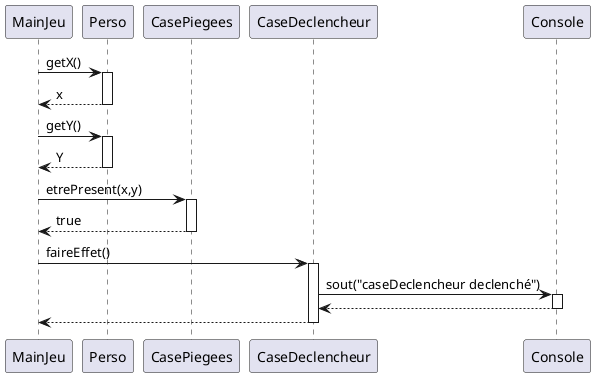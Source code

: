 @startuml
'https://plantuml.com/sequence-diagram

MainJeu -> Perso : getX()
activate Perso
Perso --> MainJeu : x
deactivate Perso

MainJeu -> Perso : getY()
activate Perso
Perso --> MainJeu : Y
deactivate Perso

MainJeu -> CasePiegees : etrePresent(x,y)
activate CasePiegees
CasePiegees --> MainJeu : true
deactivate CasePiegees

MainJeu -> CaseDeclencheur : faireEffet()
activate CaseDeclencheur
CaseDeclencheur -> Console : sout("caseDeclencheur declenché")
activate Console
Console --> CaseDeclencheur
deactivate Console
CaseDeclencheur -->MainJeu
deactivate CaseDeclencheur
@enduml
